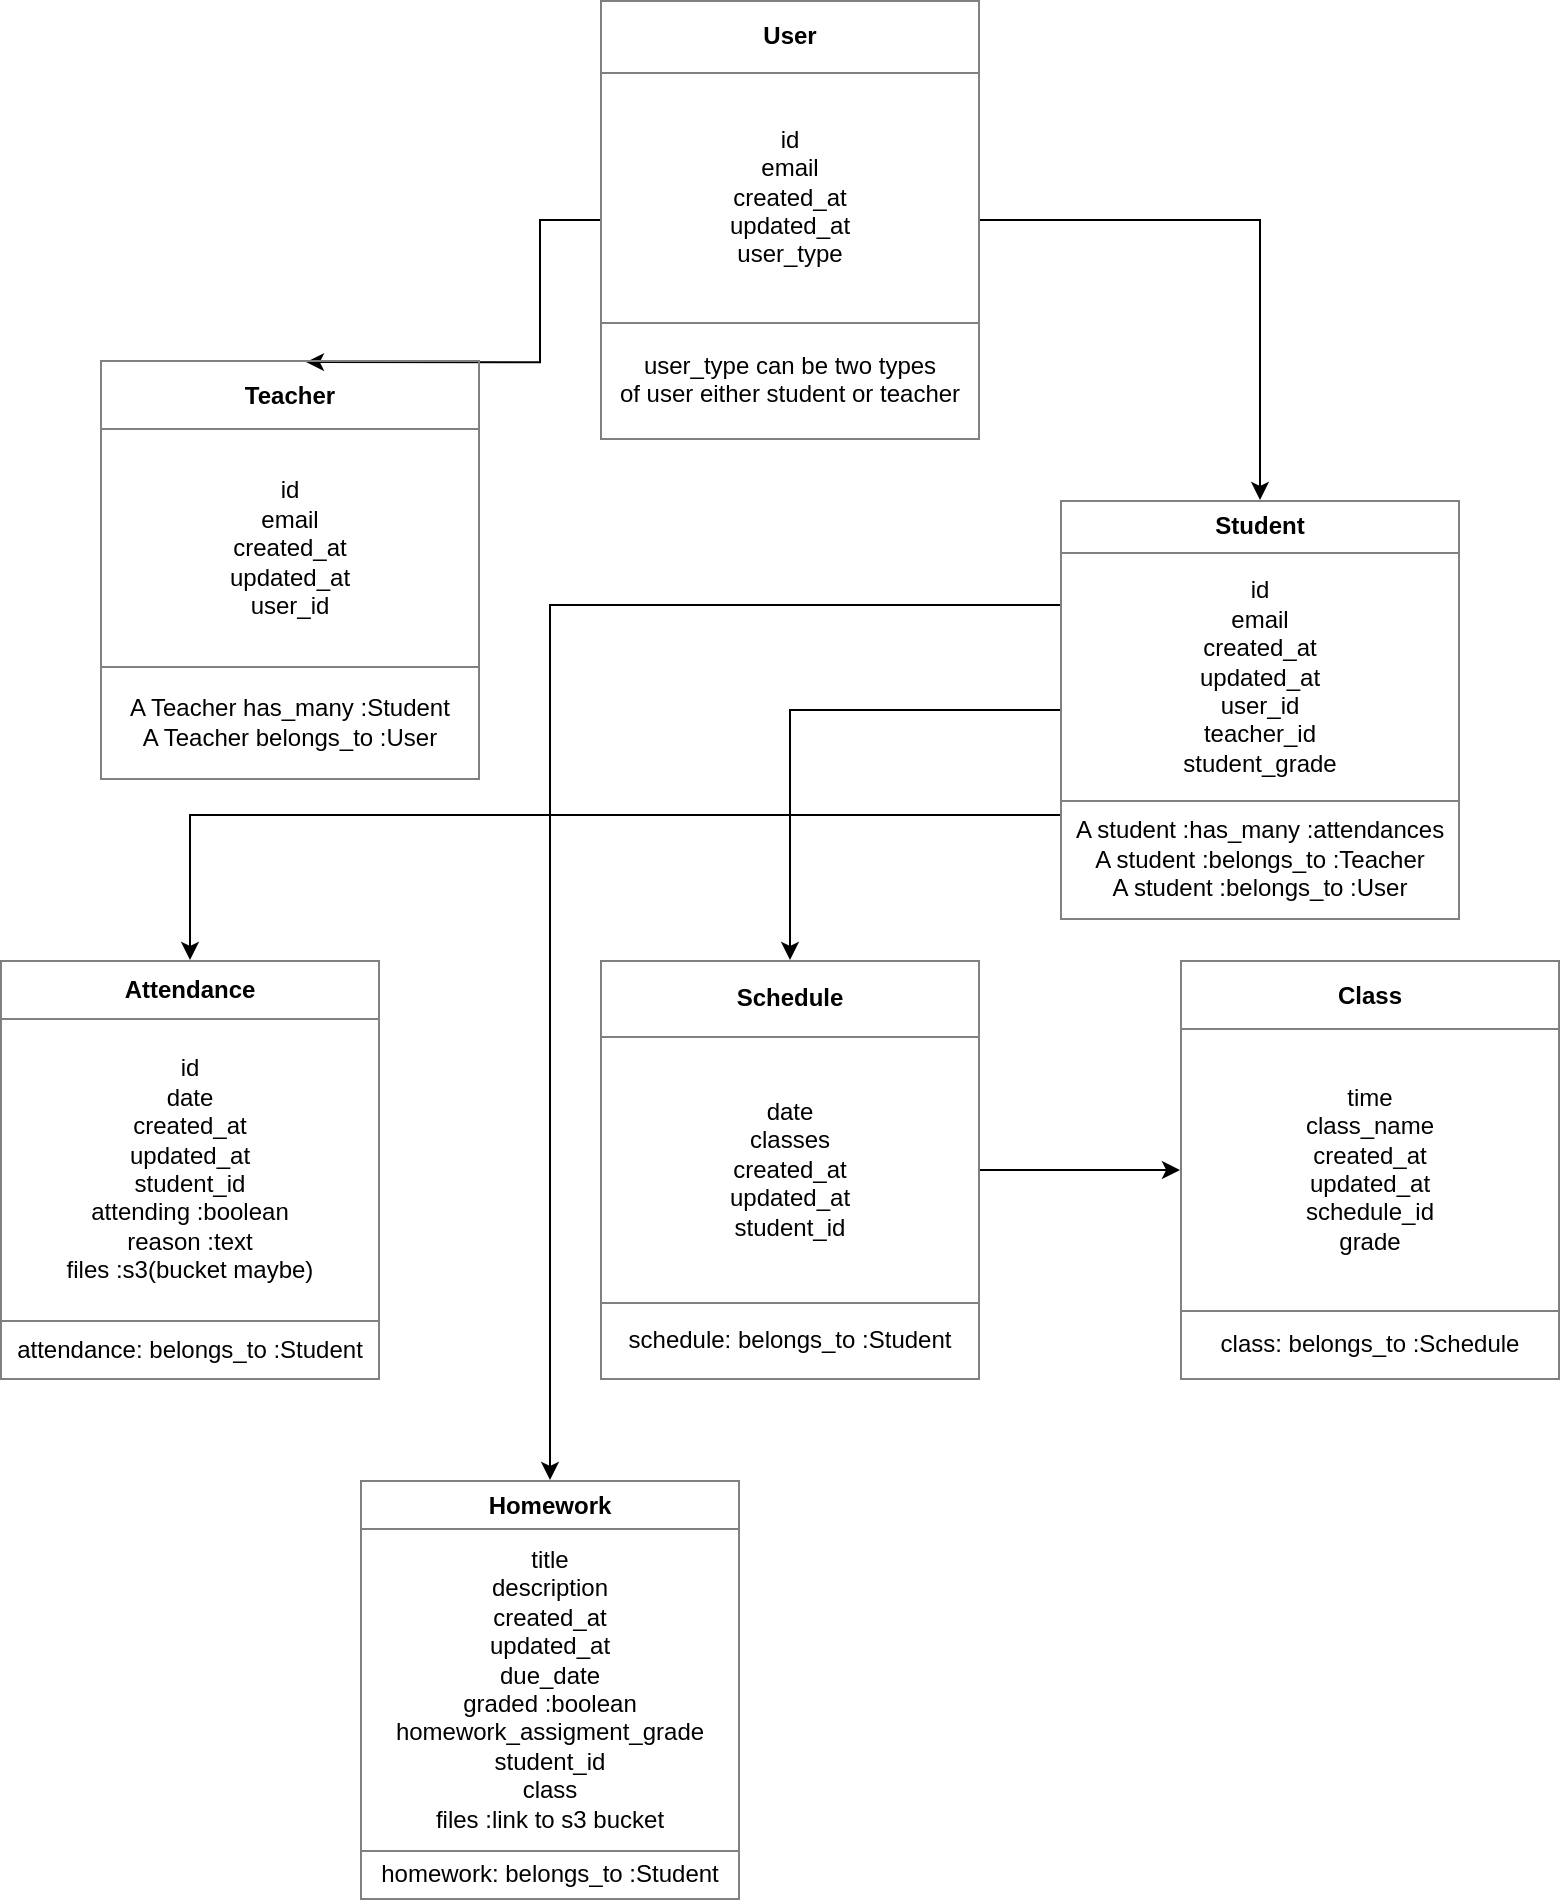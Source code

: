 <mxfile version="10.6.8" type="device"><diagram id="Oq43ahu04DMOhXBDNU10" name="Page-1"><mxGraphModel dx="843" dy="523" grid="1" gridSize="10" guides="1" tooltips="1" connect="1" arrows="1" fold="1" page="1" pageScale="1" pageWidth="850" pageHeight="1100" math="0" shadow="0"><root><mxCell id="0"/><mxCell id="1" parent="0"/><mxCell id="l5P2UlEM6DV-HDQL94uy-11" style="edgeStyle=orthogonalEdgeStyle;rounded=0;orthogonalLoop=1;jettySize=auto;html=1;exitX=0;exitY=0.5;exitDx=0;exitDy=0;entryX=0.542;entryY=0.005;entryDx=0;entryDy=0;entryPerimeter=0;" edge="1" parent="1" source="l5P2UlEM6DV-HDQL94uy-1" target="l5P2UlEM6DV-HDQL94uy-2"><mxGeometry relative="1" as="geometry"/></mxCell><mxCell id="l5P2UlEM6DV-HDQL94uy-12" style="edgeStyle=orthogonalEdgeStyle;rounded=0;orthogonalLoop=1;jettySize=auto;html=1;exitX=1;exitY=0.5;exitDx=0;exitDy=0;entryX=0.5;entryY=0;entryDx=0;entryDy=0;" edge="1" parent="1" source="l5P2UlEM6DV-HDQL94uy-1" target="l5P2UlEM6DV-HDQL94uy-4"><mxGeometry relative="1" as="geometry"/></mxCell><mxCell id="l5P2UlEM6DV-HDQL94uy-1" value="&lt;table border=&quot;1&quot; width=&quot;100%&quot; cellpadding=&quot;4&quot; style=&quot;width: 100% ; height: 100% ; border-collapse: collapse&quot;&gt;&lt;tbody&gt;&lt;tr&gt;&lt;th align=&quot;center&quot;&gt;&lt;b&gt;User&lt;/b&gt;&lt;/th&gt;&lt;/tr&gt;&lt;tr&gt;&lt;td align=&quot;center&quot;&gt;id&lt;br&gt;email&lt;br&gt;created_at&lt;br&gt;updated_at&lt;br&gt;user_type&lt;br&gt;&lt;/td&gt;&lt;/tr&gt;&lt;tr&gt;&lt;td align=&quot;center&quot;&gt;user_type can be two types &lt;br&gt;of user either student or teacher&lt;/td&gt;&lt;/tr&gt;&lt;/tbody&gt;&lt;/table&gt;" style="text;html=1;strokeColor=none;fillColor=none;overflow=fill;" vertex="1" parent="1"><mxGeometry x="330" y="20" width="190" height="220" as="geometry"/></mxCell><mxCell id="l5P2UlEM6DV-HDQL94uy-2" value="&lt;table border=&quot;1&quot; width=&quot;100%&quot; cellpadding=&quot;4&quot; style=&quot;width: 100% ; height: 100% ; border-collapse: collapse&quot;&gt;&lt;tbody&gt;&lt;tr&gt;&lt;th align=&quot;center&quot;&gt;&lt;b&gt;Teacher&lt;/b&gt;&lt;/th&gt;&lt;/tr&gt;&lt;tr&gt;&lt;td align=&quot;center&quot;&gt;id&lt;br&gt;email&lt;br&gt;created_at&lt;br&gt;updated_at&lt;br&gt;user_id&lt;br&gt;&lt;/td&gt;&lt;/tr&gt;&lt;tr&gt;&lt;td align=&quot;center&quot;&gt;A Teacher has_many :Student&lt;br&gt;A Teacher belongs_to :User&lt;/td&gt;&lt;/tr&gt;&lt;/tbody&gt;&lt;/table&gt;" style="text;html=1;strokeColor=none;fillColor=none;overflow=fill;" vertex="1" parent="1"><mxGeometry x="80" y="200" width="190" height="210" as="geometry"/></mxCell><mxCell id="l5P2UlEM6DV-HDQL94uy-13" style="edgeStyle=orthogonalEdgeStyle;rounded=0;orthogonalLoop=1;jettySize=auto;html=1;exitX=0;exitY=0.5;exitDx=0;exitDy=0;" edge="1" parent="1" source="l5P2UlEM6DV-HDQL94uy-4" target="l5P2UlEM6DV-HDQL94uy-8"><mxGeometry relative="1" as="geometry"/></mxCell><mxCell id="l5P2UlEM6DV-HDQL94uy-15" style="edgeStyle=orthogonalEdgeStyle;rounded=0;orthogonalLoop=1;jettySize=auto;html=1;exitX=0;exitY=0.75;exitDx=0;exitDy=0;" edge="1" parent="1" source="l5P2UlEM6DV-HDQL94uy-4" target="l5P2UlEM6DV-HDQL94uy-7"><mxGeometry relative="1" as="geometry"/></mxCell><mxCell id="l5P2UlEM6DV-HDQL94uy-18" style="edgeStyle=orthogonalEdgeStyle;rounded=0;orthogonalLoop=1;jettySize=auto;html=1;exitX=0;exitY=0.25;exitDx=0;exitDy=0;entryX=0.5;entryY=0;entryDx=0;entryDy=0;" edge="1" parent="1" source="l5P2UlEM6DV-HDQL94uy-4" target="l5P2UlEM6DV-HDQL94uy-10"><mxGeometry relative="1" as="geometry"/></mxCell><mxCell id="l5P2UlEM6DV-HDQL94uy-4" value="&lt;table border=&quot;1&quot; width=&quot;100%&quot; cellpadding=&quot;4&quot; style=&quot;width: 100% ; height: 100% ; border-collapse: collapse&quot;&gt;&lt;tbody&gt;&lt;tr&gt;&lt;th align=&quot;center&quot;&gt;&lt;b&gt;Student&lt;/b&gt;&lt;/th&gt;&lt;/tr&gt;&lt;tr&gt;&lt;td align=&quot;center&quot;&gt;id&lt;br&gt;email&lt;br&gt;created_at&lt;br&gt;updated_at&lt;br&gt;user_id&lt;br&gt;teacher_id&lt;br&gt;student_grade&lt;/td&gt;&lt;/tr&gt;&lt;tr&gt;&lt;td align=&quot;center&quot;&gt;A student :has_many :attendances&lt;br&gt;A student :belongs_to :Teacher&lt;br&gt;A student :belongs_to :User&lt;/td&gt;&lt;/tr&gt;&lt;/tbody&gt;&lt;/table&gt;" style="text;html=1;strokeColor=none;fillColor=none;overflow=fill;" vertex="1" parent="1"><mxGeometry x="560" y="270" width="200" height="210" as="geometry"/></mxCell><mxCell id="l5P2UlEM6DV-HDQL94uy-7" value="&lt;table border=&quot;1&quot; width=&quot;100%&quot; cellpadding=&quot;4&quot; style=&quot;width: 100% ; height: 100% ; border-collapse: collapse&quot;&gt;&lt;tbody&gt;&lt;tr&gt;&lt;th align=&quot;center&quot;&gt;&lt;b&gt;Attendance&lt;/b&gt;&lt;/th&gt;&lt;/tr&gt;&lt;tr&gt;&lt;td align=&quot;center&quot;&gt;id&lt;br&gt;date&lt;br&gt;created_at&lt;br&gt;updated_at&lt;br&gt;student_id&lt;br&gt;attending :boolean&lt;br&gt;reason :text&lt;br&gt;files :s3(bucket maybe)&lt;/td&gt;&lt;/tr&gt;&lt;tr&gt;&lt;td align=&quot;center&quot;&gt;attendance: belongs_to :Student&lt;/td&gt;&lt;/tr&gt;&lt;/tbody&gt;&lt;/table&gt;" style="text;html=1;strokeColor=none;fillColor=none;overflow=fill;" vertex="1" parent="1"><mxGeometry x="30" y="500" width="190" height="210" as="geometry"/></mxCell><mxCell id="l5P2UlEM6DV-HDQL94uy-16" style="edgeStyle=orthogonalEdgeStyle;rounded=0;orthogonalLoop=1;jettySize=auto;html=1;exitX=1;exitY=0.5;exitDx=0;exitDy=0;entryX=0;entryY=0.5;entryDx=0;entryDy=0;" edge="1" parent="1" source="l5P2UlEM6DV-HDQL94uy-8" target="l5P2UlEM6DV-HDQL94uy-9"><mxGeometry relative="1" as="geometry"/></mxCell><mxCell id="l5P2UlEM6DV-HDQL94uy-8" value="&lt;table border=&quot;1&quot; width=&quot;100%&quot; cellpadding=&quot;4&quot; style=&quot;width: 100% ; height: 100% ; border-collapse: collapse&quot;&gt;&lt;tbody&gt;&lt;tr&gt;&lt;th align=&quot;center&quot;&gt;&lt;b&gt;Schedule&lt;/b&gt;&lt;/th&gt;&lt;/tr&gt;&lt;tr&gt;&lt;td align=&quot;center&quot;&gt;date&lt;br&gt;classes&lt;br&gt;created_at&lt;br&gt;updated_at&lt;br&gt;student_id&lt;br&gt;&lt;/td&gt;&lt;/tr&gt;&lt;tr&gt;&lt;td align=&quot;center&quot;&gt;schedule: belongs_to :Student&lt;/td&gt;&lt;/tr&gt;&lt;/tbody&gt;&lt;/table&gt;" style="text;html=1;strokeColor=none;fillColor=none;overflow=fill;" vertex="1" parent="1"><mxGeometry x="330" y="500" width="190" height="210" as="geometry"/></mxCell><mxCell id="l5P2UlEM6DV-HDQL94uy-9" value="&lt;table border=&quot;1&quot; width=&quot;100%&quot; cellpadding=&quot;4&quot; style=&quot;width: 100% ; height: 100% ; border-collapse: collapse&quot;&gt;&lt;tbody&gt;&lt;tr&gt;&lt;th align=&quot;center&quot;&gt;&lt;b&gt;Class&lt;/b&gt;&lt;/th&gt;&lt;/tr&gt;&lt;tr&gt;&lt;td align=&quot;center&quot;&gt;time&lt;br&gt;class_name&lt;br&gt;created_at&lt;br&gt;updated_at&lt;br&gt;schedule_id&lt;br&gt;grade&lt;br&gt;&lt;/td&gt;&lt;/tr&gt;&lt;tr&gt;&lt;td align=&quot;center&quot;&gt;class: belongs_to :Schedule&lt;/td&gt;&lt;/tr&gt;&lt;/tbody&gt;&lt;/table&gt;" style="text;html=1;strokeColor=none;fillColor=none;overflow=fill;" vertex="1" parent="1"><mxGeometry x="620" y="500" width="190" height="210" as="geometry"/></mxCell><mxCell id="l5P2UlEM6DV-HDQL94uy-10" value="&lt;table border=&quot;1&quot; width=&quot;100%&quot; cellpadding=&quot;4&quot; style=&quot;width: 100% ; height: 100% ; border-collapse: collapse&quot;&gt;&lt;tbody&gt;&lt;tr&gt;&lt;th align=&quot;center&quot;&gt;&lt;b&gt;Homework&lt;/b&gt;&lt;/th&gt;&lt;/tr&gt;&lt;tr&gt;&lt;td align=&quot;center&quot;&gt;title&lt;br&gt;description&lt;br&gt;created_at&lt;br&gt;updated_at&lt;br&gt;due_date&lt;br&gt;graded :boolean&lt;br&gt;homework_assigment_grade&lt;br&gt;student_id&lt;br&gt;class&lt;br&gt;files :link to s3 bucket&lt;/td&gt;&lt;/tr&gt;&lt;tr&gt;&lt;td align=&quot;center&quot;&gt;homework: belongs_to :Student&lt;/td&gt;&lt;/tr&gt;&lt;/tbody&gt;&lt;/table&gt;" style="text;html=1;strokeColor=none;fillColor=none;overflow=fill;" vertex="1" parent="1"><mxGeometry x="210" y="760" width="190" height="210" as="geometry"/></mxCell></root></mxGraphModel></diagram></mxfile>